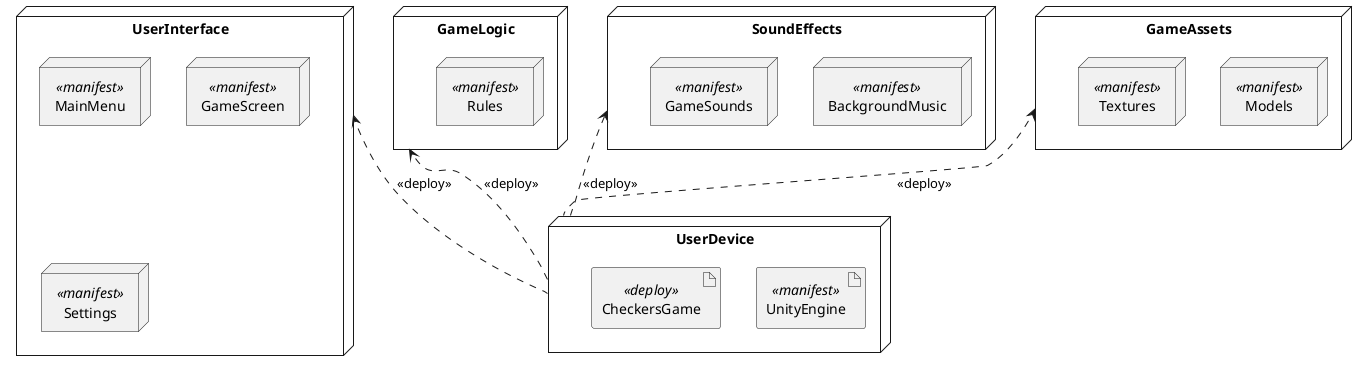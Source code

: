 @startuml
node UserDevice {
  artifact UnityEngine <<manifest>>
  artifact CheckersGame <<deploy>>
}

node GameLogic {
  node Rules <<manifest>>
}

node UserInterface {
  node MainMenu <<manifest>>
  node GameScreen <<manifest>>
  node Settings <<manifest>>
}

node SoundEffects {
  node BackgroundMusic <<manifest>>
  node GameSounds <<manifest>>
}

node GameAssets {
  node Models <<manifest>>
  node Textures <<manifest>>
}

UserDevice .up.> GameLogic : <<deploy>>
UserDevice .up.> UserInterface : <<deploy>>
UserDevice .up.> SoundEffects : <<deploy>>
UserDevice .up.> GameAssets : <<deploy>>
@enduml